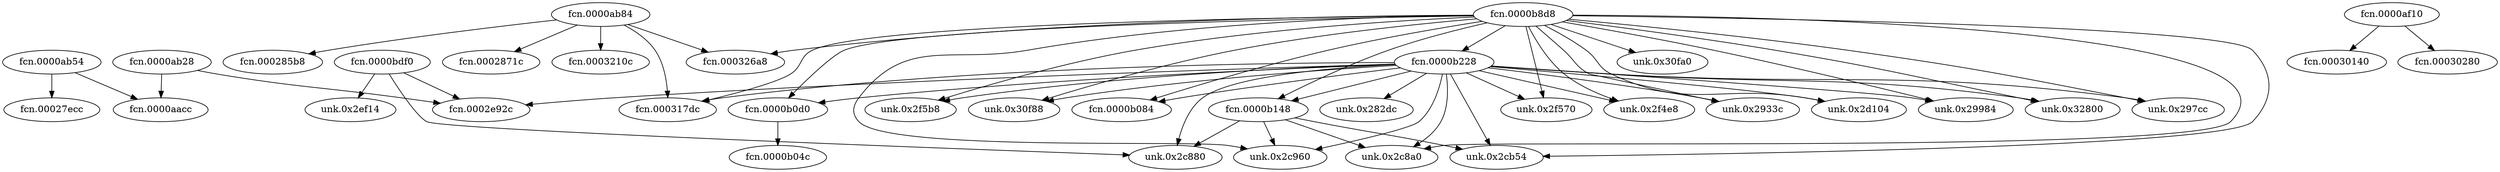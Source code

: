 digraph code {
  "0x0000ab54" [label="fcn.0000ab54"];
  "0x0000ab54" -> "0x0000aacc";
  "0x0000aacc" [label="fcn.0000aacc"];
  "0x0000ab54" -> "0x00027ecc";
  "0x00027ecc" [label="fcn.00027ecc"];
  "0x0000ab84" [label="fcn.0000ab84"];
  "0x0000ab84" -> "0x0003210c";
  "0x0003210c" [label="fcn.0003210c"];
  "0x0000ab84" -> "0x000285b8";
  "0x000285b8" [label="fcn.000285b8"];
  "0x0000ab84" -> "0x000326a8";
  "0x000326a8" [label="fcn.000326a8"];
  "0x0000ab84" -> "0x0002871c";
  "0x0002871c" [label="fcn.0002871c"];
  "0x0000ab84" -> "0x000317dc";
  "0x000317dc" [label="fcn.000317dc"];
  "0x0000af10" [label="fcn.0000af10"];
  "0x0000af10" -> "0x00030140";
  "0x00030140" [label="fcn.00030140"];
  "0x0000af10" -> "0x00030280";
  "0x00030280" [label="fcn.00030280"];
  "0x0000b148" [label="fcn.0000b148"];
  "0x0000b148" -> "0x0002c8a0";
  "0x0002c8a0" [label="unk.0x2c8a0"];
  "0x0000b148" -> "0x0002cb54";
  "0x0002cb54" [label="unk.0x2cb54"];
  "0x0000b148" -> "0x0002c960";
  "0x0002c960" [label="unk.0x2c960"];
  "0x0000b148" -> "0x0002c880";
  "0x0002c880" [label="unk.0x2c880"];
  "0x0000b0d0" [label="fcn.0000b0d0"];
  "0x0000b0d0" -> "0x0000b04c";
  "0x0000b04c" [label="fcn.0000b04c"];
  "0x0000b228" [label="fcn.0000b228"];
  "0x0000b228" -> "0x0002c8a0";
  "0x0002c8a0" [label="unk.0x2c8a0"];
  "0x0000b228" -> "0x0002cb54";
  "0x0002cb54" [label="unk.0x2cb54"];
  "0x0000b228" -> "0x0002c960";
  "0x0002c960" [label="unk.0x2c960"];
  "0x0000b228" -> "0x0002e92c";
  "0x0002e92c" [label="fcn.0002e92c"];
  "0x0000b228" -> "0x0002c880";
  "0x0002c880" [label="unk.0x2c880"];
  "0x0000b228" -> "0x0000b148";
  "0x0000b148" [label="fcn.0000b148"];
  "0x0000b228" -> "0x0002f5b8";
  "0x0002f5b8" [label="unk.0x2f5b8"];
  "0x0000b228" -> "0x00030f88";
  "0x00030f88" [label="unk.0x30f88"];
  "0x0000b228" -> "0x0000b084";
  "0x0000b084" [label="fcn.0000b084"];
  "0x0000b228" -> "0x0000b0d0";
  "0x0000b0d0" [label="fcn.0000b0d0"];
  "0x0000b228" -> "0x0002f570";
  "0x0002f570" [label="unk.0x2f570"];
  "0x0000b228" -> "0x0002f4e8";
  "0x0002f4e8" [label="unk.0x2f4e8"];
  "0x0000b228" -> "0x0002933c";
  "0x0002933c" [label="unk.0x2933c"];
  "0x0000b228" -> "0x0002d104";
  "0x0002d104" [label="unk.0x2d104"];
  "0x0000b228" -> "0x00029984";
  "0x00029984" [label="unk.0x29984"];
  "0x0000b228" -> "0x00032800";
  "0x00032800" [label="unk.0x32800"];
  "0x0000b228" -> "0x000282dc";
  "0x000282dc" [label="unk.0x282dc"];
  "0x0000b228" -> "0x000297cc";
  "0x000297cc" [label="unk.0x297cc"];
  "0x0000b228" -> "0x000317dc";
  "0x000317dc" [label="fcn.000317dc"];
  "0x0000bdf0" [label="fcn.0000bdf0"];
  "0x0000bdf0" -> "0x0002e92c";
  "0x0002e92c" [label="fcn.0002e92c"];
  "0x0000bdf0" -> "0x0002ef14";
  "0x0002ef14" [label="unk.0x2ef14"];
  "0x0000bdf0" -> "0x0002c880";
  "0x0002c880" [label="unk.0x2c880"];
  "0x0000b8d8" [label="fcn.0000b8d8"];
  "0x0000b8d8" -> "0x0002c8a0";
  "0x0002c8a0" [label="unk.0x2c8a0"];
  "0x0000b8d8" -> "0x0000b148";
  "0x0000b148" [label="fcn.0000b148"];
  "0x0000b8d8" -> "0x00030fa0";
  "0x00030fa0" [label="unk.0x30fa0"];
  "0x0000b8d8" -> "0x0002cb54";
  "0x0002cb54" [label="unk.0x2cb54"];
  "0x0000b8d8" -> "0x0002c960";
  "0x0002c960" [label="unk.0x2c960"];
  "0x0000b8d8" -> "0x00030f88";
  "0x00030f88" [label="unk.0x30f88"];
  "0x0000b8d8" -> "0x0002f5b8";
  "0x0002f5b8" [label="unk.0x2f5b8"];
  "0x0000b8d8" -> "0x0000b084";
  "0x0000b084" [label="fcn.0000b084"];
  "0x0000b8d8" -> "0x0000b0d0";
  "0x0000b0d0" [label="fcn.0000b0d0"];
  "0x0000b8d8" -> "0x0002f570";
  "0x0002f570" [label="unk.0x2f570"];
  "0x0000b8d8" -> "0x000326a8";
  "0x000326a8" [label="fcn.000326a8"];
  "0x0000b8d8" -> "0x0000b228";
  "0x0000b228" [label="fcn.0000b228"];
  "0x0000b8d8" -> "0x0002f4e8";
  "0x0002f4e8" [label="unk.0x2f4e8"];
  "0x0000b8d8" -> "0x0002933c";
  "0x0002933c" [label="unk.0x2933c"];
  "0x0000b8d8" -> "0x0002d104";
  "0x0002d104" [label="unk.0x2d104"];
  "0x0000b8d8" -> "0x00029984";
  "0x00029984" [label="unk.0x29984"];
  "0x0000b8d8" -> "0x00032800";
  "0x00032800" [label="unk.0x32800"];
  "0x0000b8d8" -> "0x000297cc";
  "0x000297cc" [label="unk.0x297cc"];
  "0x0000b8d8" -> "0x000317dc";
  "0x000317dc" [label="fcn.000317dc"];
  "0x0000ab28" [label="fcn.0000ab28"];
  "0x0000ab28" -> "0x0000aacc";
  "0x0000aacc" [label="fcn.0000aacc"];
  "0x0000ab28" -> "0x0002e92c";
  "0x0002e92c" [label="fcn.0002e92c"];
}